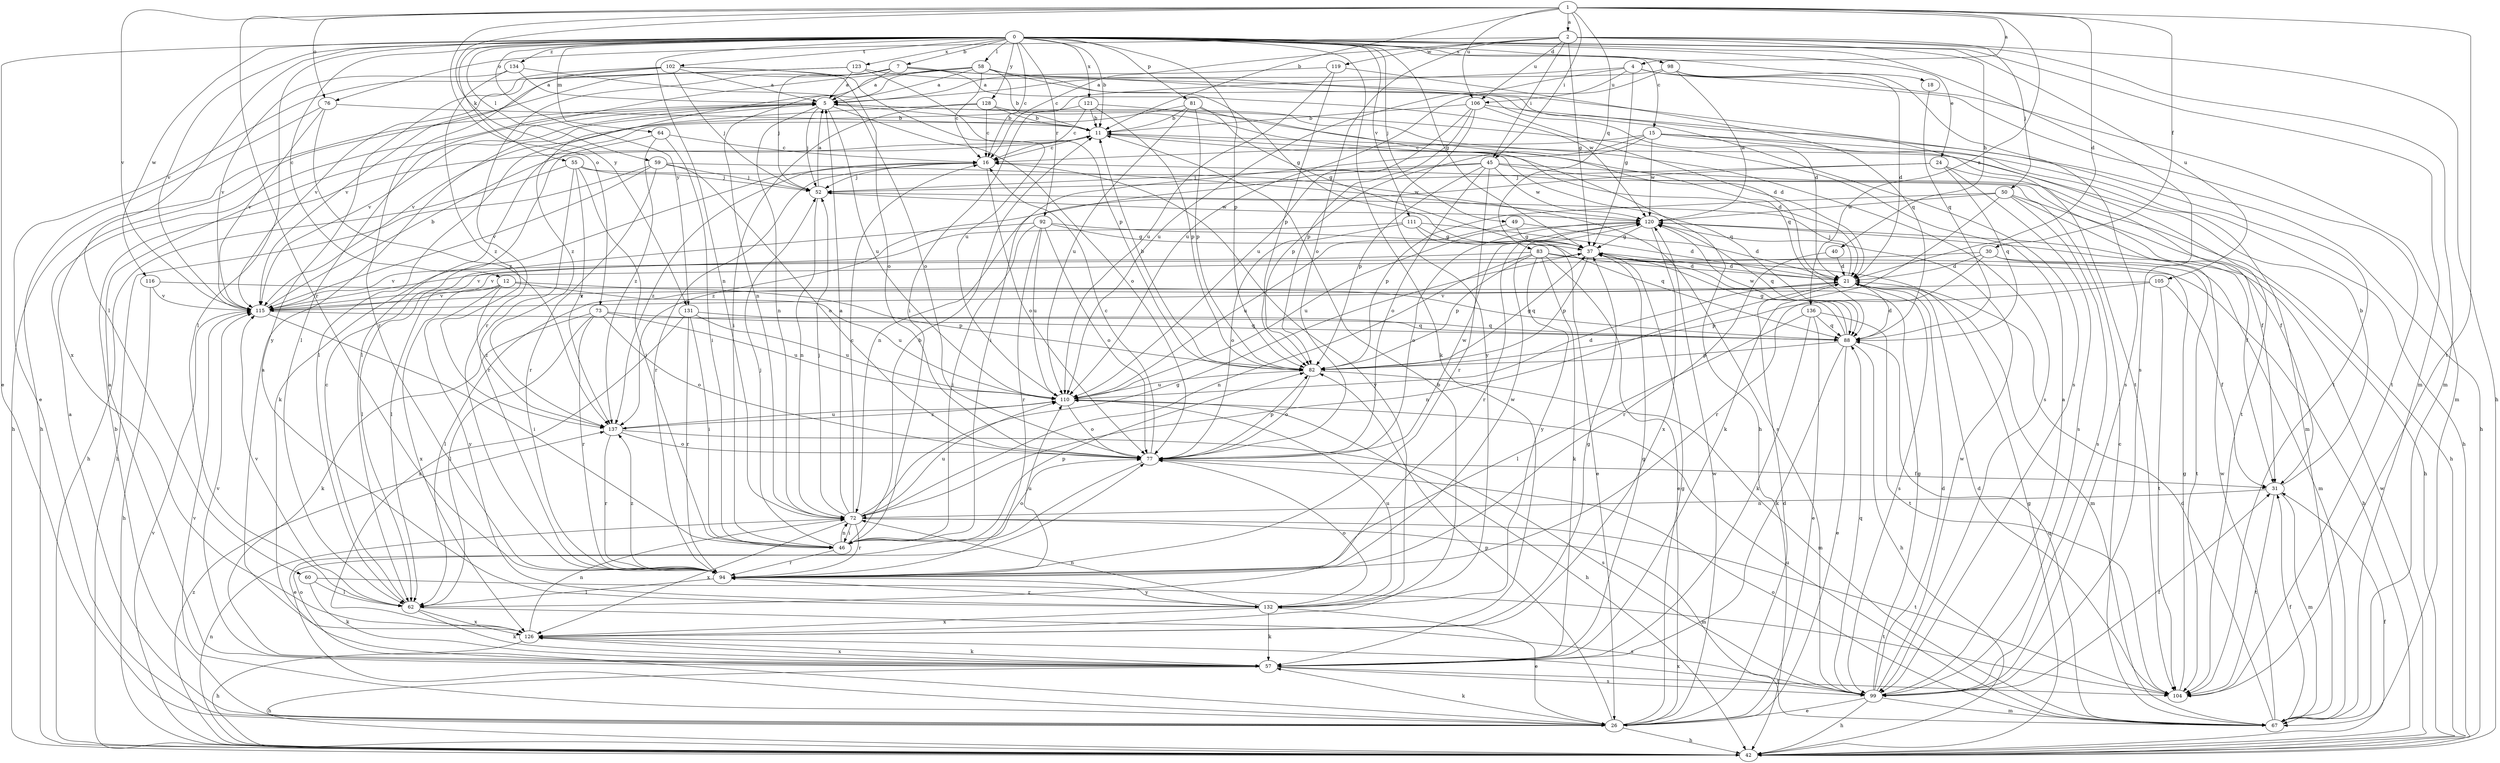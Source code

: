 strict digraph  {
0;
1;
2;
4;
5;
7;
11;
12;
15;
16;
18;
21;
24;
26;
30;
31;
37;
40;
42;
45;
46;
49;
50;
52;
55;
57;
58;
59;
60;
62;
64;
67;
72;
73;
76;
77;
81;
82;
83;
88;
92;
94;
98;
99;
102;
104;
105;
106;
110;
111;
115;
116;
119;
120;
121;
123;
126;
128;
131;
132;
134;
136;
137;
0 -> 7  [label=b];
0 -> 11  [label=b];
0 -> 12  [label=c];
0 -> 15  [label=c];
0 -> 16  [label=c];
0 -> 18  [label=d];
0 -> 24  [label=e];
0 -> 26  [label=e];
0 -> 37  [label=g];
0 -> 49  [label=j];
0 -> 55  [label=k];
0 -> 57  [label=k];
0 -> 58  [label=l];
0 -> 59  [label=l];
0 -> 60  [label=l];
0 -> 62  [label=l];
0 -> 64  [label=m];
0 -> 67  [label=m];
0 -> 72  [label=n];
0 -> 81  [label=p];
0 -> 82  [label=p];
0 -> 92  [label=r];
0 -> 98  [label=s];
0 -> 99  [label=s];
0 -> 102  [label=t];
0 -> 105  [label=u];
0 -> 111  [label=v];
0 -> 115  [label=v];
0 -> 116  [label=w];
0 -> 121  [label=x];
0 -> 123  [label=x];
0 -> 128  [label=y];
0 -> 131  [label=y];
0 -> 134  [label=z];
1 -> 2  [label=a];
1 -> 4  [label=a];
1 -> 11  [label=b];
1 -> 21  [label=d];
1 -> 30  [label=f];
1 -> 45  [label=i];
1 -> 73  [label=o];
1 -> 76  [label=o];
1 -> 83  [label=q];
1 -> 94  [label=r];
1 -> 104  [label=t];
1 -> 106  [label=u];
1 -> 115  [label=v];
1 -> 131  [label=y];
1 -> 136  [label=z];
2 -> 16  [label=c];
2 -> 37  [label=g];
2 -> 40  [label=h];
2 -> 42  [label=h];
2 -> 45  [label=i];
2 -> 50  [label=j];
2 -> 67  [label=m];
2 -> 76  [label=o];
2 -> 77  [label=o];
2 -> 106  [label=u];
2 -> 119  [label=w];
4 -> 37  [label=g];
4 -> 46  [label=i];
4 -> 67  [label=m];
4 -> 104  [label=t];
4 -> 106  [label=u];
4 -> 110  [label=u];
5 -> 11  [label=b];
5 -> 42  [label=h];
5 -> 52  [label=j];
5 -> 72  [label=n];
5 -> 77  [label=o];
5 -> 99  [label=s];
5 -> 110  [label=u];
5 -> 115  [label=v];
7 -> 5  [label=a];
7 -> 21  [label=d];
7 -> 52  [label=j];
7 -> 94  [label=r];
7 -> 99  [label=s];
7 -> 115  [label=v];
7 -> 120  [label=w];
11 -> 16  [label=c];
11 -> 21  [label=d];
11 -> 88  [label=q];
12 -> 82  [label=p];
12 -> 110  [label=u];
12 -> 115  [label=v];
12 -> 126  [label=x];
12 -> 132  [label=y];
12 -> 137  [label=z];
15 -> 16  [label=c];
15 -> 42  [label=h];
15 -> 46  [label=i];
15 -> 67  [label=m];
15 -> 82  [label=p];
15 -> 104  [label=t];
15 -> 120  [label=w];
16 -> 52  [label=j];
16 -> 77  [label=o];
16 -> 94  [label=r];
16 -> 132  [label=y];
16 -> 137  [label=z];
18 -> 88  [label=q];
21 -> 52  [label=j];
21 -> 62  [label=l];
21 -> 67  [label=m];
21 -> 72  [label=n];
21 -> 99  [label=s];
21 -> 115  [label=v];
24 -> 31  [label=f];
24 -> 52  [label=j];
24 -> 88  [label=q];
24 -> 99  [label=s];
24 -> 137  [label=z];
26 -> 5  [label=a];
26 -> 11  [label=b];
26 -> 21  [label=d];
26 -> 37  [label=g];
26 -> 42  [label=h];
26 -> 57  [label=k];
26 -> 77  [label=o];
26 -> 82  [label=p];
26 -> 115  [label=v];
26 -> 120  [label=w];
30 -> 21  [label=d];
30 -> 67  [label=m];
30 -> 94  [label=r];
30 -> 104  [label=t];
30 -> 115  [label=v];
31 -> 11  [label=b];
31 -> 67  [label=m];
31 -> 72  [label=n];
31 -> 104  [label=t];
37 -> 21  [label=d];
37 -> 82  [label=p];
37 -> 115  [label=v];
40 -> 21  [label=d];
40 -> 94  [label=r];
42 -> 31  [label=f];
42 -> 37  [label=g];
42 -> 72  [label=n];
42 -> 115  [label=v];
42 -> 120  [label=w];
42 -> 137  [label=z];
45 -> 31  [label=f];
45 -> 42  [label=h];
45 -> 52  [label=j];
45 -> 72  [label=n];
45 -> 77  [label=o];
45 -> 82  [label=p];
45 -> 94  [label=r];
45 -> 120  [label=w];
46 -> 11  [label=b];
46 -> 52  [label=j];
46 -> 72  [label=n];
46 -> 77  [label=o];
46 -> 82  [label=p];
46 -> 94  [label=r];
49 -> 21  [label=d];
49 -> 37  [label=g];
49 -> 110  [label=u];
50 -> 31  [label=f];
50 -> 42  [label=h];
50 -> 57  [label=k];
50 -> 82  [label=p];
50 -> 99  [label=s];
50 -> 120  [label=w];
52 -> 5  [label=a];
52 -> 72  [label=n];
52 -> 120  [label=w];
55 -> 42  [label=h];
55 -> 46  [label=i];
55 -> 52  [label=j];
55 -> 94  [label=r];
55 -> 99  [label=s];
55 -> 137  [label=z];
57 -> 5  [label=a];
57 -> 37  [label=g];
57 -> 42  [label=h];
57 -> 99  [label=s];
57 -> 104  [label=t];
57 -> 115  [label=v];
57 -> 126  [label=x];
58 -> 5  [label=a];
58 -> 11  [label=b];
58 -> 16  [label=c];
58 -> 37  [label=g];
58 -> 62  [label=l];
58 -> 72  [label=n];
58 -> 104  [label=t];
58 -> 137  [label=z];
59 -> 42  [label=h];
59 -> 52  [label=j];
59 -> 77  [label=o];
59 -> 94  [label=r];
59 -> 115  [label=v];
59 -> 120  [label=w];
60 -> 57  [label=k];
60 -> 62  [label=l];
60 -> 104  [label=t];
62 -> 16  [label=c];
62 -> 57  [label=k];
62 -> 99  [label=s];
62 -> 115  [label=v];
62 -> 126  [label=x];
64 -> 16  [label=c];
64 -> 46  [label=i];
64 -> 57  [label=k];
64 -> 137  [label=z];
67 -> 16  [label=c];
67 -> 21  [label=d];
67 -> 31  [label=f];
67 -> 77  [label=o];
67 -> 88  [label=q];
67 -> 110  [label=u];
67 -> 120  [label=w];
72 -> 5  [label=a];
72 -> 16  [label=c];
72 -> 37  [label=g];
72 -> 46  [label=i];
72 -> 52  [label=j];
72 -> 67  [label=m];
72 -> 94  [label=r];
72 -> 104  [label=t];
72 -> 110  [label=u];
72 -> 126  [label=x];
73 -> 57  [label=k];
73 -> 62  [label=l];
73 -> 77  [label=o];
73 -> 88  [label=q];
73 -> 94  [label=r];
73 -> 110  [label=u];
76 -> 11  [label=b];
76 -> 42  [label=h];
76 -> 115  [label=v];
76 -> 137  [label=z];
77 -> 16  [label=c];
77 -> 26  [label=e];
77 -> 31  [label=f];
77 -> 82  [label=p];
77 -> 120  [label=w];
81 -> 11  [label=b];
81 -> 37  [label=g];
81 -> 42  [label=h];
81 -> 62  [label=l];
81 -> 82  [label=p];
81 -> 110  [label=u];
82 -> 11  [label=b];
82 -> 37  [label=g];
82 -> 67  [label=m];
82 -> 77  [label=o];
82 -> 110  [label=u];
83 -> 21  [label=d];
83 -> 26  [label=e];
83 -> 42  [label=h];
83 -> 57  [label=k];
83 -> 72  [label=n];
83 -> 82  [label=p];
83 -> 115  [label=v];
83 -> 132  [label=y];
88 -> 21  [label=d];
88 -> 26  [label=e];
88 -> 37  [label=g];
88 -> 42  [label=h];
88 -> 57  [label=k];
88 -> 82  [label=p];
88 -> 120  [label=w];
92 -> 37  [label=g];
92 -> 46  [label=i];
92 -> 62  [label=l];
92 -> 77  [label=o];
92 -> 88  [label=q];
92 -> 94  [label=r];
92 -> 110  [label=u];
94 -> 62  [label=l];
94 -> 110  [label=u];
94 -> 120  [label=w];
94 -> 132  [label=y];
94 -> 137  [label=z];
98 -> 5  [label=a];
98 -> 21  [label=d];
98 -> 99  [label=s];
98 -> 110  [label=u];
98 -> 120  [label=w];
99 -> 5  [label=a];
99 -> 21  [label=d];
99 -> 26  [label=e];
99 -> 31  [label=f];
99 -> 37  [label=g];
99 -> 42  [label=h];
99 -> 67  [label=m];
99 -> 88  [label=q];
99 -> 120  [label=w];
99 -> 126  [label=x];
102 -> 5  [label=a];
102 -> 26  [label=e];
102 -> 52  [label=j];
102 -> 77  [label=o];
102 -> 94  [label=r];
102 -> 110  [label=u];
102 -> 132  [label=y];
104 -> 21  [label=d];
104 -> 37  [label=g];
105 -> 31  [label=f];
105 -> 82  [label=p];
105 -> 104  [label=t];
105 -> 115  [label=v];
106 -> 11  [label=b];
106 -> 21  [label=d];
106 -> 42  [label=h];
106 -> 82  [label=p];
106 -> 110  [label=u];
106 -> 132  [label=y];
110 -> 21  [label=d];
110 -> 42  [label=h];
110 -> 77  [label=o];
110 -> 137  [label=z];
111 -> 21  [label=d];
111 -> 26  [label=e];
111 -> 37  [label=g];
111 -> 62  [label=l];
111 -> 77  [label=o];
115 -> 11  [label=b];
115 -> 46  [label=i];
115 -> 88  [label=q];
116 -> 42  [label=h];
116 -> 88  [label=q];
116 -> 115  [label=v];
119 -> 5  [label=a];
119 -> 82  [label=p];
119 -> 88  [label=q];
119 -> 110  [label=u];
120 -> 37  [label=g];
120 -> 77  [label=o];
120 -> 88  [label=q];
120 -> 94  [label=r];
120 -> 110  [label=u];
120 -> 126  [label=x];
121 -> 11  [label=b];
121 -> 16  [label=c];
121 -> 82  [label=p];
121 -> 88  [label=q];
121 -> 115  [label=v];
123 -> 5  [label=a];
123 -> 82  [label=p];
123 -> 104  [label=t];
123 -> 115  [label=v];
123 -> 126  [label=x];
126 -> 5  [label=a];
126 -> 11  [label=b];
126 -> 37  [label=g];
126 -> 42  [label=h];
126 -> 57  [label=k];
126 -> 72  [label=n];
128 -> 11  [label=b];
128 -> 16  [label=c];
128 -> 21  [label=d];
128 -> 46  [label=i];
128 -> 62  [label=l];
131 -> 46  [label=i];
131 -> 88  [label=q];
131 -> 94  [label=r];
131 -> 110  [label=u];
131 -> 126  [label=x];
132 -> 26  [label=e];
132 -> 57  [label=k];
132 -> 72  [label=n];
132 -> 77  [label=o];
132 -> 94  [label=r];
132 -> 110  [label=u];
132 -> 126  [label=x];
134 -> 5  [label=a];
134 -> 77  [label=o];
134 -> 115  [label=v];
134 -> 137  [label=z];
136 -> 26  [label=e];
136 -> 57  [label=k];
136 -> 62  [label=l];
136 -> 88  [label=q];
136 -> 104  [label=t];
137 -> 77  [label=o];
137 -> 94  [label=r];
137 -> 99  [label=s];
137 -> 110  [label=u];
}
